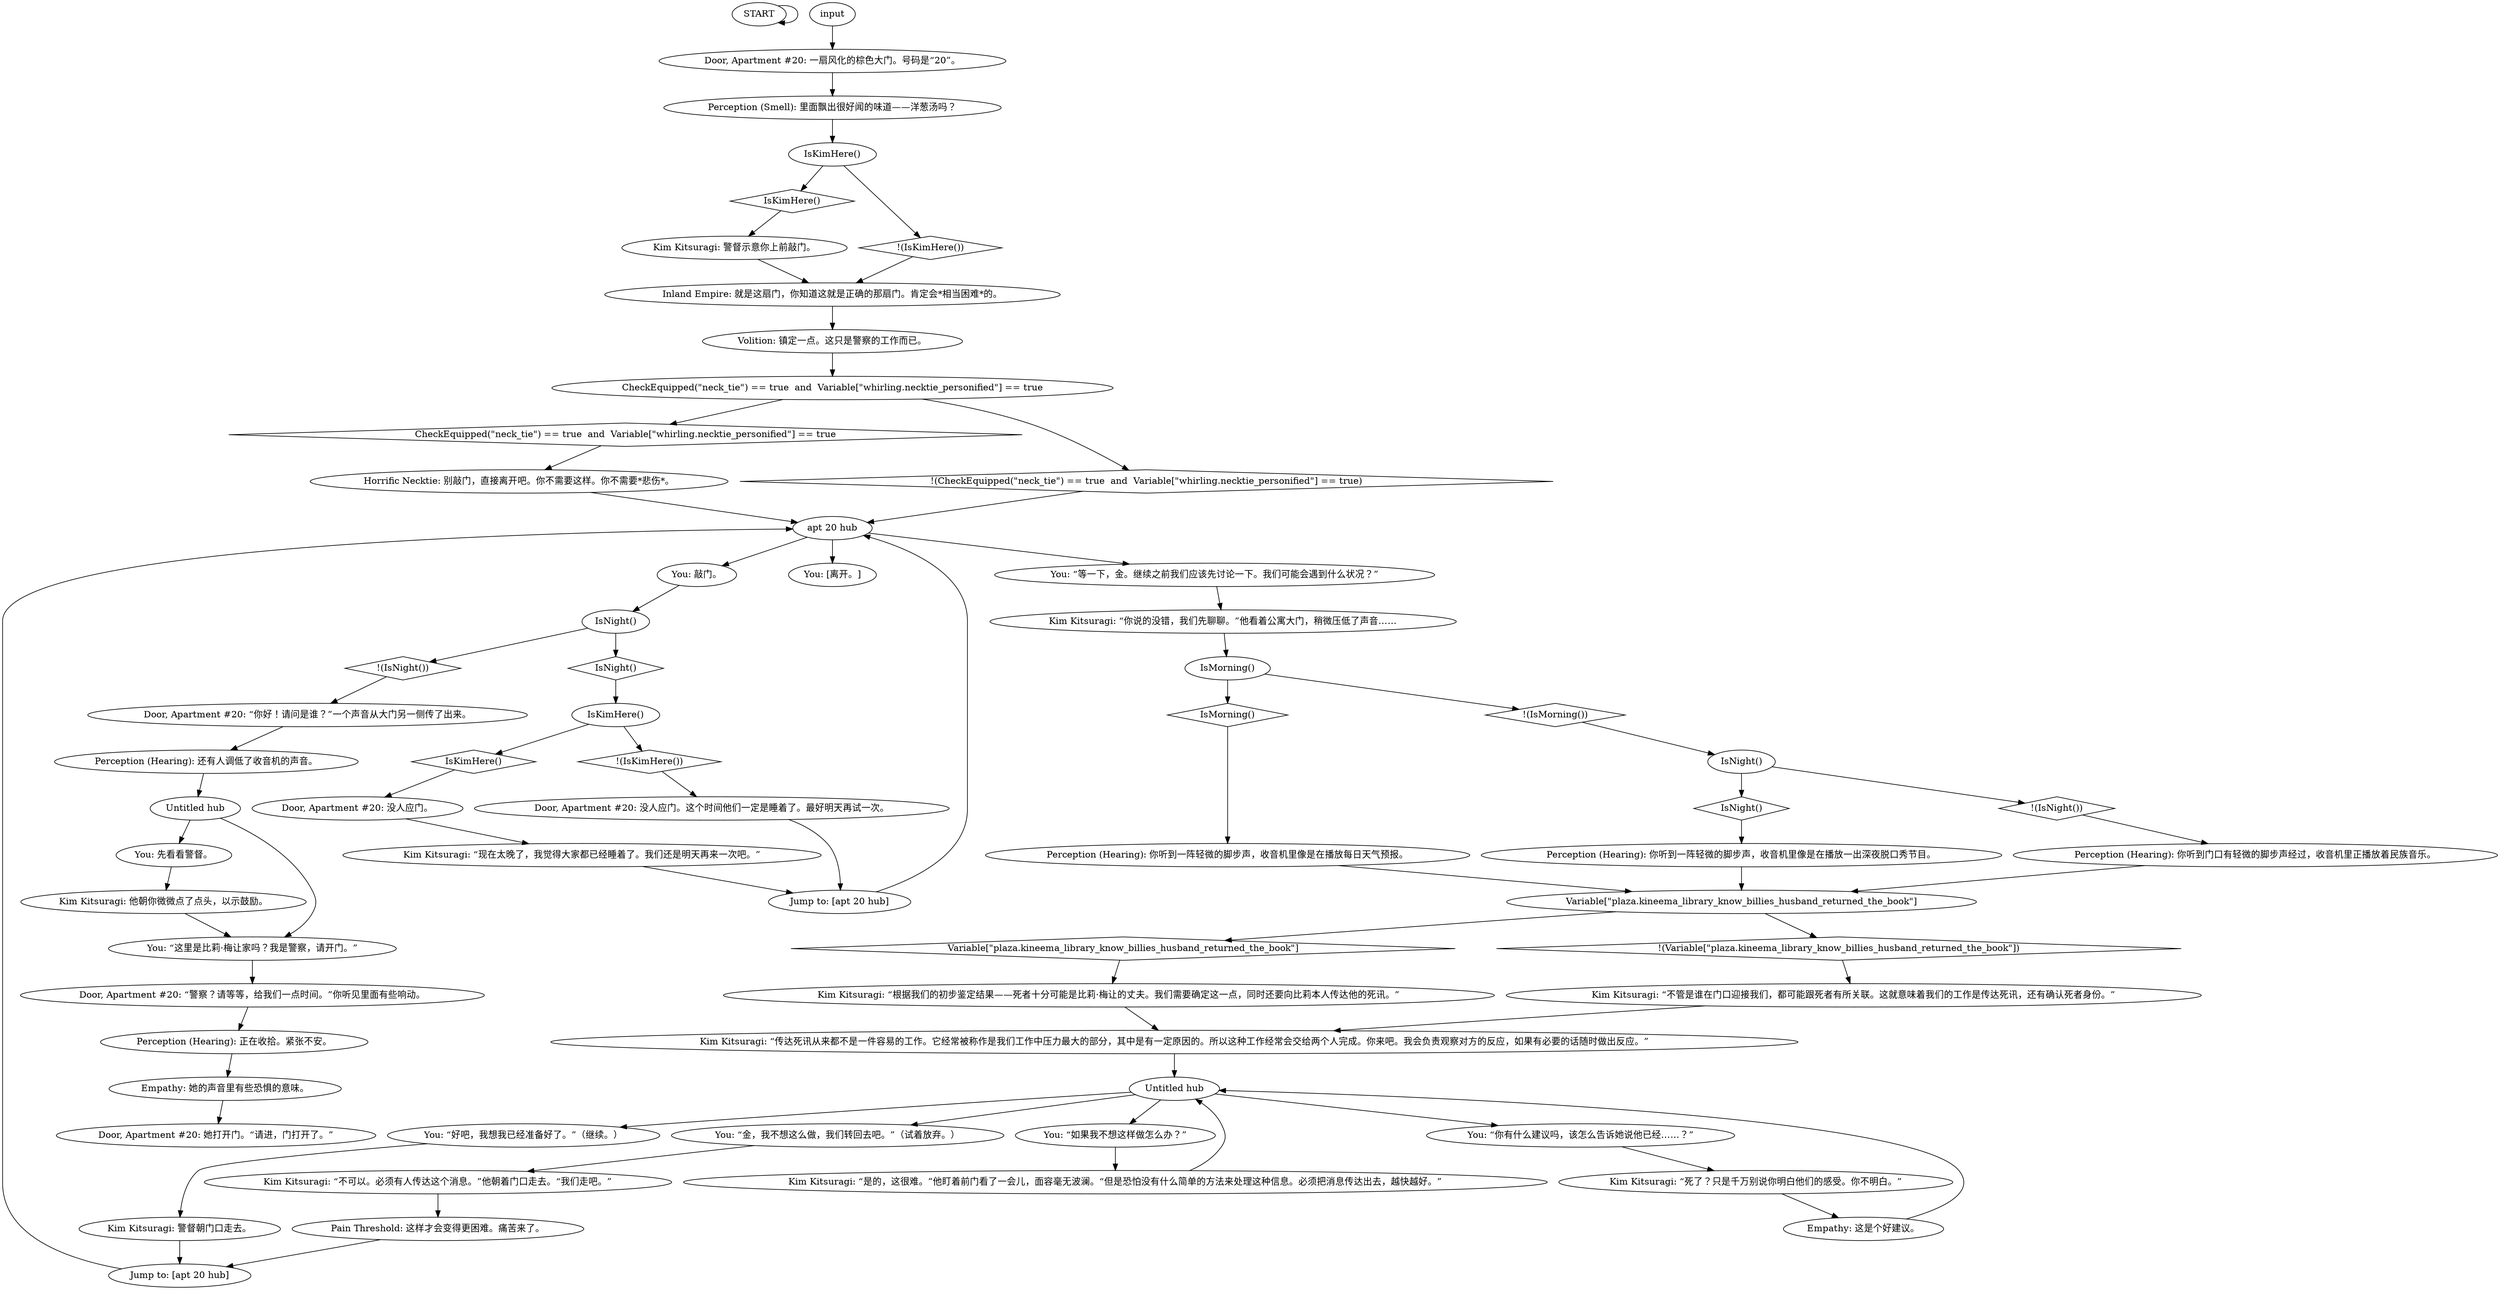 # APT / WCW DOOR
# DOOR, APARTMENT #20 (WORKING CLASS WOMAN)
# ==================================================
digraph G {
	  0 [label="START"];
	  1 [label="input"];
	  2 [label="IsKimHere()"];
	  3 [label="IsKimHere()", shape=diamond];
	  4 [label="!(IsKimHere())", shape=diamond];
	  5 [label="Kim Kitsuragi: 警督示意你上前敲门。"];
	  6 [label="Kim Kitsuragi: “传达死讯从来都不是一件容易的工作。它经常被称作是我们工作中压力最大的部分，其中是有一定原因的。所以这种工作经常会交给两个人完成。你来吧。我会负责观察对方的反应，如果有必要的话随时做出反应。”"];
	  7 [label="IsMorning()"];
	  8 [label="IsMorning()", shape=diamond];
	  9 [label="!(IsMorning())", shape=diamond];
	  10 [label="You: “如果我不想这样做怎么办？”"];
	  11 [label="You: “好吧，我想我已经准备好了。”（继续。）"];
	  12 [label="Volition: 镇定一点。这只是警察的工作而已。"];
	  13 [label="You: 敲门。"];
	  14 [label="Untitled hub"];
	  15 [label="You: “这里是比莉·梅让家吗？我是警察，请开门。”"];
	  16 [label="You: [离开。]"];
	  17 [label="Horrific Necktie: 别敲门，直接离开吧。你不需要这样。你不需要*悲伤*。"];
	  18 [label="Perception (Hearing): 你听到门口有轻微的脚步声经过，收音机里正播放着民族音乐。"];
	  19 [label="Pain Threshold: 这样才会变得更困难。痛苦来了。"];
	  20 [label="Kim Kitsuragi: “根据我们的初步鉴定结果——死者十分可能是比莉·梅让的丈夫。我们需要确定这一点，同时还要向比莉本人传达他的死讯。”"];
	  21 [label="Jump to: [apt 20 hub]"];
	  22 [label="Perception (Smell): 里面飘出很好闻的味道——洋葱汤吗？"];
	  23 [label="Perception (Hearing): 还有人调低了收音机的声音。"];
	  24 [label="Kim Kitsuragi: “不管是谁在门口迎接我们，都可能跟死者有所关联。这就意味着我们的工作是传达死讯，还有确认死者身份。”"];
	  25 [label="Perception (Hearing): 你听到一阵轻微的脚步声，收音机里像是在播放一出深夜脱口秀节目。"];
	  26 [label="You: 先看看警督。"];
	  27 [label="IsNight()"];
	  28 [label="IsNight()", shape=diamond];
	  29 [label="!(IsNight())", shape=diamond];
	  30 [label="You: “金，我不想这么做，我们转回去吧。”（试着放弃。）"];
	  31 [label="Kim Kitsuragi: “现在太晚了，我觉得大家都已经睡着了。我们还是明天再来一次吧。”"];
	  32 [label="Door, Apartment #20: 一扇风化的棕色大门。号码是“20”。"];
	  33 [label="CheckEquipped(\"neck_tie\") == true  and  Variable[\"whirling.necktie_personified\"] == true"];
	  34 [label="CheckEquipped(\"neck_tie\") == true  and  Variable[\"whirling.necktie_personified\"] == true", shape=diamond];
	  35 [label="!(CheckEquipped(\"neck_tie\") == true  and  Variable[\"whirling.necktie_personified\"] == true)", shape=diamond];
	  36 [label="IsNight()"];
	  37 [label="IsNight()", shape=diamond];
	  38 [label="!(IsNight())", shape=diamond];
	  39 [label="Empathy: 这是个好建议。"];
	  40 [label="Kim Kitsuragi: 他朝你微微点了点头，以示鼓励。"];
	  41 [label="Door, Apartment #20: 没人应门。"];
	  42 [label="Kim Kitsuragi: 警督朝门口走去。"];
	  43 [label="Door, Apartment #20: 她打开门。“请进，门打开了。”"];
	  44 [label="Kim Kitsuragi: “你说的没错，我们先聊聊。”他看着公寓大门，稍微压低了声音……"];
	  45 [label="Door, Apartment #20: 没人应门。这个时间他们一定是睡着了。最好明天再试一次。"];
	  46 [label="apt 20 hub"];
	  47 [label="Variable[\"plaza.kineema_library_know_billies_husband_returned_the_book\"]"];
	  48 [label="Variable[\"plaza.kineema_library_know_billies_husband_returned_the_book\"]", shape=diamond];
	  49 [label="!(Variable[\"plaza.kineema_library_know_billies_husband_returned_the_book\"])", shape=diamond];
	  50 [label="Kim Kitsuragi: “死了？只是千万别说你明白他们的感受。你不明白。”"];
	  51 [label="Perception (Hearing): 正在收拾。紧张不安。"];
	  52 [label="Door, Apartment #20: “你好！请问是谁？”一个声音从大门另一侧传了出来。"];
	  53 [label="Jump to: [apt 20 hub]"];
	  54 [label="Kim Kitsuragi: “不可以。必须有人传达这个消息。”他朝着门口走去。“我们走吧。”"];
	  55 [label="Perception (Hearing): 你听到一阵轻微的脚步声，收音机里像是在播放每日天气预报。"];
	  56 [label="IsKimHere()"];
	  57 [label="IsKimHere()", shape=diamond];
	  58 [label="!(IsKimHere())", shape=diamond];
	  59 [label="Door, Apartment #20: “警察？请等等，给我们一点时间。”你听见里面有些响动。"];
	  60 [label="Empathy: 她的声音里有些恐惧的意味。"];
	  61 [label="You: “等一下，金。继续之前我们应该先讨论一下。我们可能会遇到什么状况？”"];
	  62 [label="Kim Kitsuragi: “是的，这很难。”他盯着前门看了一会儿，面容毫无波澜。“但是恐怕没有什么简单的方法来处理这种信息。必须把消息传达出去，越快越好。”"];
	  63 [label="Inland Empire: 就是这扇门，你知道这就是正确的那扇门。肯定会*相当困难*的。"];
	  64 [label="Untitled hub"];
	  65 [label="You: “你有什么建议吗，该怎么告诉她说他已经……？”"];
	  0 -> 0
	  1 -> 32
	  2 -> 3
	  2 -> 4
	  3 -> 5
	  4 -> 63
	  5 -> 63
	  6 -> 64
	  7 -> 8
	  7 -> 9
	  8 -> 55
	  9 -> 36
	  10 -> 62
	  11 -> 42
	  12 -> 33
	  13 -> 27
	  14 -> 26
	  14 -> 15
	  15 -> 59
	  17 -> 46
	  18 -> 47
	  19 -> 21
	  20 -> 6
	  21 -> 46
	  22 -> 2
	  23 -> 14
	  24 -> 6
	  25 -> 47
	  26 -> 40
	  27 -> 28
	  27 -> 29
	  28 -> 56
	  29 -> 52
	  30 -> 54
	  31 -> 53
	  32 -> 22
	  33 -> 34
	  33 -> 35
	  34 -> 17
	  35 -> 46
	  36 -> 37
	  36 -> 38
	  37 -> 25
	  38 -> 18
	  39 -> 64
	  40 -> 15
	  41 -> 31
	  42 -> 21
	  44 -> 7
	  45 -> 53
	  46 -> 16
	  46 -> 13
	  46 -> 61
	  47 -> 48
	  47 -> 49
	  48 -> 20
	  49 -> 24
	  50 -> 39
	  51 -> 60
	  52 -> 23
	  53 -> 46
	  54 -> 19
	  55 -> 47
	  56 -> 57
	  56 -> 58
	  57 -> 41
	  58 -> 45
	  59 -> 51
	  60 -> 43
	  61 -> 44
	  62 -> 64
	  63 -> 12
	  64 -> 65
	  64 -> 10
	  64 -> 11
	  64 -> 30
	  65 -> 50
}

